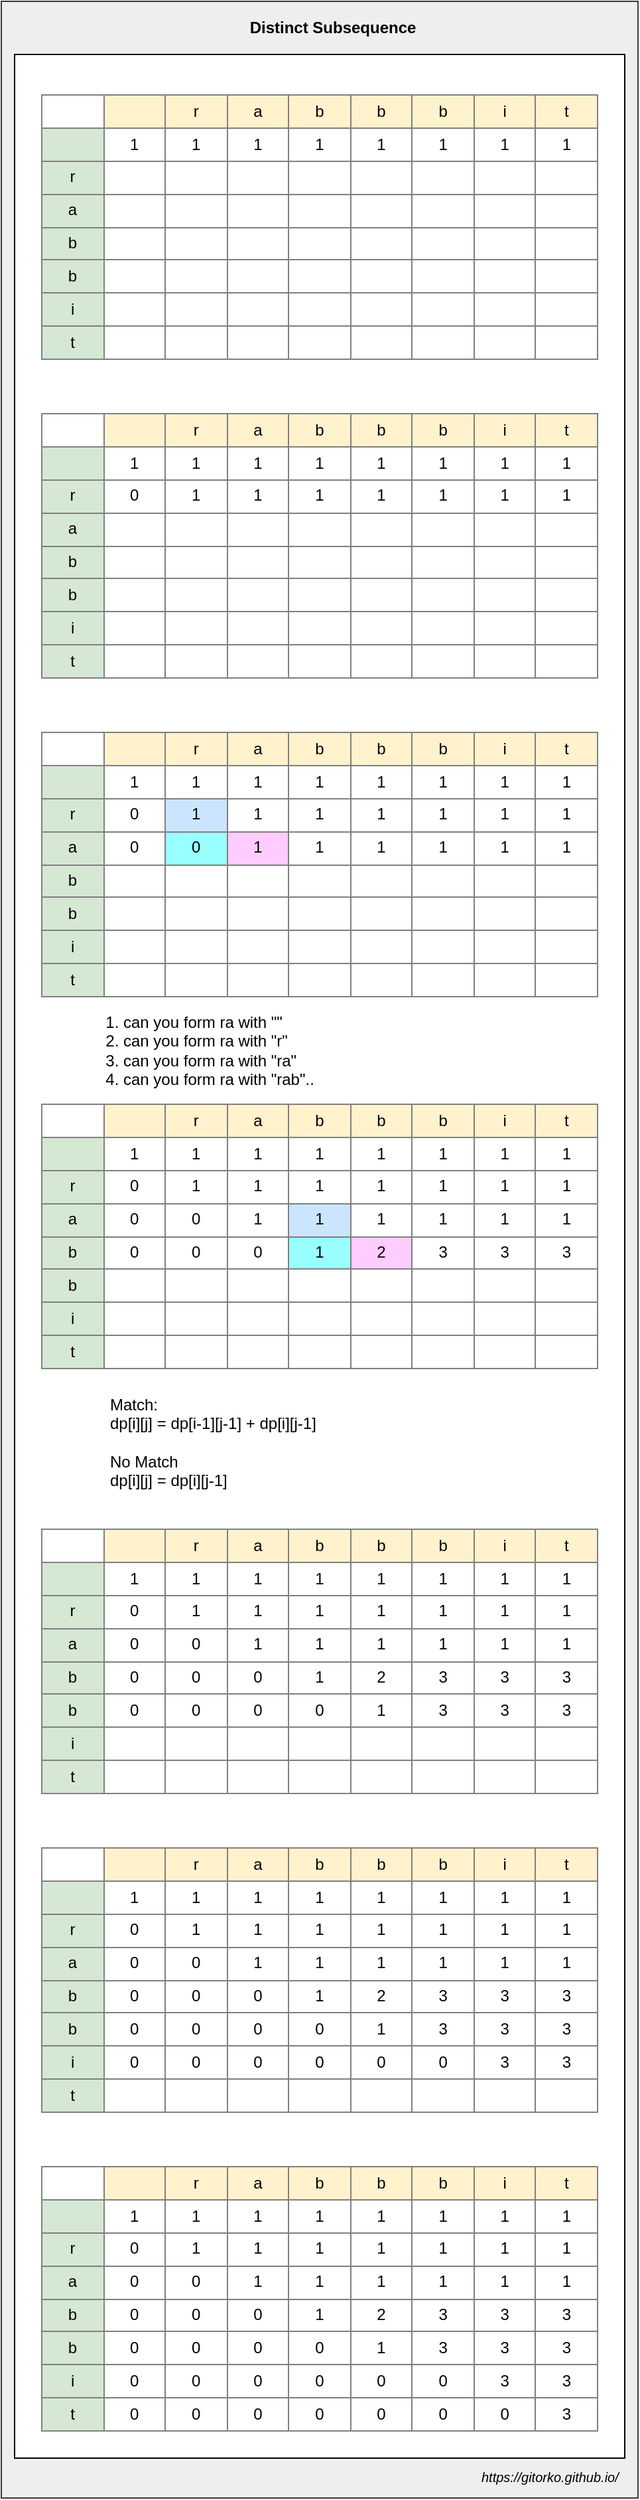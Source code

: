 <mxfile version="12.6.5" type="device"><diagram id="G3ykv4bcYVQ4T4SV8EcN" name="Page-1"><mxGraphModel dx="922" dy="710" grid="1" gridSize="10" guides="1" tooltips="1" connect="1" arrows="1" fold="1" page="1" pageScale="1" pageWidth="500" pageHeight="1200" math="0" shadow="0"><root><mxCell id="0"/><mxCell id="1" parent="0"/><mxCell id="aNsXy3S4o71KI7K6fqU3-11" value="" style="rounded=0;whiteSpace=wrap;html=1;align=left;fillColor=#eeeeee;strokeColor=#36393d;" vertex="1" parent="1"><mxGeometry x="40" y="30" width="480" height="1880" as="geometry"/></mxCell><mxCell id="aNsXy3S4o71KI7K6fqU3-10" value="" style="rounded=0;whiteSpace=wrap;html=1;align=left;" vertex="1" parent="1"><mxGeometry x="50" y="70" width="460" height="1810" as="geometry"/></mxCell><mxCell id="aNsXy3S4o71KI7K6fqU3-1" value="&lt;table border=&quot;1&quot; width=&quot;100%&quot; style=&quot;width: 100% ; height: 100% ; border-collapse: collapse&quot;&gt;&lt;tbody&gt;&lt;tr&gt;&lt;td&gt;&lt;br&gt;&lt;/td&gt;&lt;td style=&quot;background-color: rgb(255 , 242 , 204)&quot;&gt;&amp;nbsp;&lt;/td&gt;&lt;td style=&quot;background-color: rgb(255 , 242 , 204)&quot;&gt;r&lt;/td&gt;&lt;td style=&quot;background-color: rgb(255 , 242 , 204)&quot;&gt;a&lt;/td&gt;&lt;td style=&quot;background-color: rgb(255 , 242 , 204)&quot;&gt;b&lt;/td&gt;&lt;td style=&quot;background-color: rgb(255 , 242 , 204)&quot;&gt;b&lt;/td&gt;&lt;td style=&quot;background-color: rgb(255 , 242 , 204)&quot;&gt;b&lt;/td&gt;&lt;td style=&quot;background-color: rgb(255 , 242 , 204)&quot;&gt;i&lt;/td&gt;&lt;td style=&quot;background-color: rgb(255 , 242 , 204)&quot;&gt;t&lt;/td&gt;&lt;/tr&gt;&lt;tr&gt;&lt;td style=&quot;background-color: rgb(213 , 232 , 212)&quot;&gt;&lt;br&gt;&lt;/td&gt;&lt;td&gt;1&lt;/td&gt;&lt;td&gt;1&lt;/td&gt;&lt;td&gt;1&lt;/td&gt;&lt;td&gt;1&lt;/td&gt;&lt;td&gt;1&lt;/td&gt;&lt;td&gt;1&lt;/td&gt;&lt;td&gt;1&lt;/td&gt;&lt;td&gt;1&lt;/td&gt;&lt;/tr&gt;&lt;tr&gt;&lt;td style=&quot;background-color: rgb(213 , 232 , 212)&quot;&gt;r&lt;/td&gt;&lt;td&gt;&lt;br&gt;&lt;/td&gt;&lt;td&gt;&lt;br&gt;&lt;/td&gt;&lt;td&gt;&lt;br&gt;&lt;/td&gt;&lt;td&gt;&lt;br&gt;&lt;/td&gt;&lt;td&gt;&lt;br&gt;&lt;/td&gt;&lt;td&gt;&lt;br&gt;&lt;/td&gt;&lt;td&gt;&lt;br&gt;&lt;/td&gt;&lt;td&gt;&lt;br&gt;&lt;/td&gt;&lt;/tr&gt;&lt;tr&gt;&lt;td style=&quot;background-color: rgb(213 , 232 , 212)&quot;&gt;a&lt;/td&gt;&lt;td&gt;&lt;br&gt;&lt;/td&gt;&lt;td&gt;&lt;br&gt;&lt;/td&gt;&lt;td&gt;&lt;br&gt;&lt;/td&gt;&lt;td&gt;&lt;br&gt;&lt;/td&gt;&lt;td&gt;&lt;br&gt;&lt;/td&gt;&lt;td&gt;&lt;br&gt;&lt;/td&gt;&lt;td&gt;&lt;br&gt;&lt;/td&gt;&lt;td&gt;&lt;br&gt;&lt;/td&gt;&lt;/tr&gt;&lt;tr&gt;&lt;td style=&quot;background-color: rgb(213 , 232 , 212)&quot;&gt;b&lt;/td&gt;&lt;td&gt;&lt;br&gt;&lt;/td&gt;&lt;td&gt;&lt;br&gt;&lt;/td&gt;&lt;td&gt;&lt;br&gt;&lt;/td&gt;&lt;td&gt;&lt;br&gt;&lt;/td&gt;&lt;td&gt;&lt;br&gt;&lt;/td&gt;&lt;td&gt;&lt;br&gt;&lt;/td&gt;&lt;td&gt;&lt;br&gt;&lt;/td&gt;&lt;td&gt;&lt;br&gt;&lt;/td&gt;&lt;/tr&gt;&lt;tr&gt;&lt;td style=&quot;background-color: rgb(213 , 232 , 212)&quot;&gt;b&lt;/td&gt;&lt;td&gt;&lt;br&gt;&lt;/td&gt;&lt;td&gt;&lt;br&gt;&lt;/td&gt;&lt;td&gt;&lt;br&gt;&lt;/td&gt;&lt;td&gt;&lt;br&gt;&lt;/td&gt;&lt;td&gt;&lt;br&gt;&lt;/td&gt;&lt;td&gt;&lt;br&gt;&lt;/td&gt;&lt;td&gt;&lt;br&gt;&lt;/td&gt;&lt;td&gt;&lt;br&gt;&lt;/td&gt;&lt;/tr&gt;&lt;tr&gt;&lt;td style=&quot;background-color: rgb(213 , 232 , 212)&quot;&gt;i&lt;/td&gt;&lt;td&gt;&lt;br&gt;&lt;/td&gt;&lt;td&gt;&lt;br&gt;&lt;/td&gt;&lt;td&gt;&lt;br&gt;&lt;/td&gt;&lt;td&gt;&lt;br&gt;&lt;/td&gt;&lt;td&gt;&lt;br&gt;&lt;/td&gt;&lt;td&gt;&lt;br&gt;&lt;/td&gt;&lt;td&gt;&lt;br&gt;&lt;/td&gt;&lt;td&gt;&lt;br&gt;&lt;/td&gt;&lt;/tr&gt;&lt;tr&gt;&lt;td style=&quot;background-color: rgb(213 , 232 , 212)&quot;&gt;t&lt;/td&gt;&lt;td&gt;&lt;br&gt;&lt;/td&gt;&lt;td&gt;&lt;br&gt;&lt;/td&gt;&lt;td&gt;&lt;br&gt;&lt;/td&gt;&lt;td&gt;&lt;br&gt;&lt;/td&gt;&lt;td&gt;&lt;br&gt;&lt;/td&gt;&lt;td&gt;&lt;br&gt;&lt;/td&gt;&lt;td&gt;&lt;br&gt;&lt;/td&gt;&lt;td&gt;&lt;br&gt;&lt;/td&gt;&lt;/tr&gt;&lt;/tbody&gt;&lt;/table&gt;" style="text;html=1;strokeColor=none;fillColor=none;overflow=fill;align=center;" vertex="1" parent="1"><mxGeometry x="70" y="100" width="420" height="200" as="geometry"/></mxCell><mxCell id="aNsXy3S4o71KI7K6fqU3-2" value="&lt;table border=&quot;1&quot; width=&quot;100%&quot; style=&quot;width: 100% ; height: 100% ; border-collapse: collapse&quot;&gt;&lt;tbody&gt;&lt;tr&gt;&lt;td&gt;&lt;br&gt;&lt;/td&gt;&lt;td style=&quot;background-color: rgb(255 , 242 , 204)&quot;&gt;&amp;nbsp;&lt;/td&gt;&lt;td style=&quot;background-color: rgb(255 , 242 , 204)&quot;&gt;r&lt;/td&gt;&lt;td style=&quot;background-color: rgb(255 , 242 , 204)&quot;&gt;a&lt;/td&gt;&lt;td style=&quot;background-color: rgb(255 , 242 , 204)&quot;&gt;b&lt;/td&gt;&lt;td style=&quot;background-color: rgb(255 , 242 , 204)&quot;&gt;b&lt;/td&gt;&lt;td style=&quot;background-color: rgb(255 , 242 , 204)&quot;&gt;b&lt;/td&gt;&lt;td style=&quot;background-color: rgb(255 , 242 , 204)&quot;&gt;i&lt;/td&gt;&lt;td style=&quot;background-color: rgb(255 , 242 , 204)&quot;&gt;t&lt;/td&gt;&lt;/tr&gt;&lt;tr&gt;&lt;td style=&quot;background-color: rgb(213 , 232 , 212)&quot;&gt;&lt;br&gt;&lt;/td&gt;&lt;td&gt;1&lt;/td&gt;&lt;td&gt;1&lt;/td&gt;&lt;td&gt;1&lt;/td&gt;&lt;td&gt;1&lt;/td&gt;&lt;td&gt;1&lt;/td&gt;&lt;td&gt;1&lt;/td&gt;&lt;td&gt;1&lt;/td&gt;&lt;td&gt;1&lt;/td&gt;&lt;/tr&gt;&lt;tr&gt;&lt;td style=&quot;background-color: rgb(213 , 232 , 212)&quot;&gt;r&lt;/td&gt;&lt;td&gt;0&lt;/td&gt;&lt;td&gt;1&lt;/td&gt;&lt;td&gt;1&lt;/td&gt;&lt;td&gt;1&lt;/td&gt;&lt;td&gt;1&lt;/td&gt;&lt;td&gt;1&lt;/td&gt;&lt;td&gt;1&lt;/td&gt;&lt;td&gt;1&lt;/td&gt;&lt;/tr&gt;&lt;tr&gt;&lt;td style=&quot;background-color: rgb(213 , 232 , 212)&quot;&gt;a&lt;/td&gt;&lt;td&gt;&lt;br&gt;&lt;/td&gt;&lt;td&gt;&lt;br&gt;&lt;/td&gt;&lt;td&gt;&lt;br&gt;&lt;/td&gt;&lt;td&gt;&lt;br&gt;&lt;/td&gt;&lt;td&gt;&lt;br&gt;&lt;/td&gt;&lt;td&gt;&lt;br&gt;&lt;/td&gt;&lt;td&gt;&lt;br&gt;&lt;/td&gt;&lt;td&gt;&lt;br&gt;&lt;/td&gt;&lt;/tr&gt;&lt;tr&gt;&lt;td style=&quot;background-color: rgb(213 , 232 , 212)&quot;&gt;b&lt;/td&gt;&lt;td&gt;&lt;br&gt;&lt;/td&gt;&lt;td&gt;&lt;br&gt;&lt;/td&gt;&lt;td&gt;&lt;br&gt;&lt;/td&gt;&lt;td&gt;&lt;br&gt;&lt;/td&gt;&lt;td&gt;&lt;br&gt;&lt;/td&gt;&lt;td&gt;&lt;br&gt;&lt;/td&gt;&lt;td&gt;&lt;br&gt;&lt;/td&gt;&lt;td&gt;&lt;br&gt;&lt;/td&gt;&lt;/tr&gt;&lt;tr&gt;&lt;td style=&quot;background-color: rgb(213 , 232 , 212)&quot;&gt;b&lt;/td&gt;&lt;td&gt;&lt;br&gt;&lt;/td&gt;&lt;td&gt;&lt;br&gt;&lt;/td&gt;&lt;td&gt;&lt;br&gt;&lt;/td&gt;&lt;td&gt;&lt;br&gt;&lt;/td&gt;&lt;td&gt;&lt;br&gt;&lt;/td&gt;&lt;td&gt;&lt;br&gt;&lt;/td&gt;&lt;td&gt;&lt;br&gt;&lt;/td&gt;&lt;td&gt;&lt;br&gt;&lt;/td&gt;&lt;/tr&gt;&lt;tr&gt;&lt;td style=&quot;background-color: rgb(213 , 232 , 212)&quot;&gt;i&lt;/td&gt;&lt;td&gt;&lt;br&gt;&lt;/td&gt;&lt;td&gt;&lt;br&gt;&lt;/td&gt;&lt;td&gt;&lt;br&gt;&lt;/td&gt;&lt;td&gt;&lt;br&gt;&lt;/td&gt;&lt;td&gt;&lt;br&gt;&lt;/td&gt;&lt;td&gt;&lt;br&gt;&lt;/td&gt;&lt;td&gt;&lt;br&gt;&lt;/td&gt;&lt;td&gt;&lt;br&gt;&lt;/td&gt;&lt;/tr&gt;&lt;tr&gt;&lt;td style=&quot;background-color: rgb(213 , 232 , 212)&quot;&gt;t&lt;/td&gt;&lt;td&gt;&lt;br&gt;&lt;/td&gt;&lt;td&gt;&lt;br&gt;&lt;/td&gt;&lt;td&gt;&lt;br&gt;&lt;/td&gt;&lt;td&gt;&lt;br&gt;&lt;/td&gt;&lt;td&gt;&lt;br&gt;&lt;/td&gt;&lt;td&gt;&lt;br&gt;&lt;/td&gt;&lt;td&gt;&lt;br&gt;&lt;/td&gt;&lt;td&gt;&lt;br&gt;&lt;/td&gt;&lt;/tr&gt;&lt;/tbody&gt;&lt;/table&gt;" style="text;html=1;strokeColor=none;fillColor=none;overflow=fill;align=center;" vertex="1" parent="1"><mxGeometry x="70" y="340" width="420" height="200" as="geometry"/></mxCell><mxCell id="aNsXy3S4o71KI7K6fqU3-3" value="&lt;table border=&quot;1&quot; width=&quot;100%&quot; style=&quot;width: 100% ; height: 100% ; border-collapse: collapse&quot;&gt;&lt;tbody&gt;&lt;tr&gt;&lt;td&gt;&lt;br&gt;&lt;/td&gt;&lt;td style=&quot;background-color: rgb(255 , 242 , 204)&quot;&gt;&amp;nbsp;&lt;/td&gt;&lt;td style=&quot;background-color: rgb(255 , 242 , 204)&quot;&gt;r&lt;/td&gt;&lt;td style=&quot;background-color: rgb(255 , 242 , 204)&quot;&gt;a&lt;/td&gt;&lt;td style=&quot;background-color: rgb(255 , 242 , 204)&quot;&gt;b&lt;/td&gt;&lt;td style=&quot;background-color: rgb(255 , 242 , 204)&quot;&gt;b&lt;/td&gt;&lt;td style=&quot;background-color: rgb(255 , 242 , 204)&quot;&gt;b&lt;/td&gt;&lt;td style=&quot;background-color: rgb(255 , 242 , 204)&quot;&gt;i&lt;/td&gt;&lt;td style=&quot;background-color: rgb(255 , 242 , 204)&quot;&gt;t&lt;/td&gt;&lt;/tr&gt;&lt;tr&gt;&lt;td style=&quot;background-color: rgb(213 , 232 , 212)&quot;&gt;&lt;br&gt;&lt;/td&gt;&lt;td&gt;1&lt;/td&gt;&lt;td&gt;1&lt;/td&gt;&lt;td&gt;1&lt;/td&gt;&lt;td&gt;1&lt;/td&gt;&lt;td&gt;1&lt;/td&gt;&lt;td&gt;1&lt;/td&gt;&lt;td&gt;1&lt;/td&gt;&lt;td&gt;1&lt;/td&gt;&lt;/tr&gt;&lt;tr&gt;&lt;td style=&quot;background-color: rgb(213 , 232 , 212)&quot;&gt;r&lt;/td&gt;&lt;td&gt;0&lt;/td&gt;&lt;td style=&quot;background-color: rgb(204 , 229 , 255)&quot;&gt;1&lt;/td&gt;&lt;td&gt;1&lt;/td&gt;&lt;td&gt;1&lt;/td&gt;&lt;td&gt;1&lt;/td&gt;&lt;td&gt;1&lt;/td&gt;&lt;td&gt;1&lt;/td&gt;&lt;td&gt;1&lt;/td&gt;&lt;/tr&gt;&lt;tr&gt;&lt;td style=&quot;background-color: rgb(213 , 232 , 212)&quot;&gt;a&lt;/td&gt;&lt;td&gt;0&lt;/td&gt;&lt;td style=&quot;background-color: rgb(153 , 255 , 255)&quot;&gt;0&lt;/td&gt;&lt;td style=&quot;background-color: rgb(255 , 204 , 255)&quot;&gt;1&lt;/td&gt;&lt;td&gt;1&lt;/td&gt;&lt;td&gt;1&lt;/td&gt;&lt;td&gt;1&lt;/td&gt;&lt;td&gt;1&lt;/td&gt;&lt;td&gt;1&lt;/td&gt;&lt;/tr&gt;&lt;tr&gt;&lt;td style=&quot;background-color: rgb(213 , 232 , 212)&quot;&gt;b&lt;/td&gt;&lt;td&gt;&lt;br&gt;&lt;/td&gt;&lt;td&gt;&lt;br&gt;&lt;/td&gt;&lt;td&gt;&lt;br&gt;&lt;/td&gt;&lt;td&gt;&lt;br&gt;&lt;/td&gt;&lt;td&gt;&lt;br&gt;&lt;/td&gt;&lt;td&gt;&lt;br&gt;&lt;/td&gt;&lt;td&gt;&lt;br&gt;&lt;/td&gt;&lt;td&gt;&lt;br&gt;&lt;/td&gt;&lt;/tr&gt;&lt;tr&gt;&lt;td style=&quot;background-color: rgb(213 , 232 , 212)&quot;&gt;b&lt;/td&gt;&lt;td&gt;&lt;br&gt;&lt;/td&gt;&lt;td&gt;&lt;br&gt;&lt;/td&gt;&lt;td&gt;&lt;br&gt;&lt;/td&gt;&lt;td&gt;&lt;br&gt;&lt;/td&gt;&lt;td&gt;&lt;br&gt;&lt;/td&gt;&lt;td&gt;&lt;br&gt;&lt;/td&gt;&lt;td&gt;&lt;br&gt;&lt;/td&gt;&lt;td&gt;&lt;br&gt;&lt;/td&gt;&lt;/tr&gt;&lt;tr&gt;&lt;td style=&quot;background-color: rgb(213 , 232 , 212)&quot;&gt;i&lt;/td&gt;&lt;td&gt;&lt;br&gt;&lt;/td&gt;&lt;td&gt;&lt;br&gt;&lt;/td&gt;&lt;td&gt;&lt;br&gt;&lt;/td&gt;&lt;td&gt;&lt;br&gt;&lt;/td&gt;&lt;td&gt;&lt;br&gt;&lt;/td&gt;&lt;td&gt;&lt;br&gt;&lt;/td&gt;&lt;td&gt;&lt;br&gt;&lt;/td&gt;&lt;td&gt;&lt;br&gt;&lt;/td&gt;&lt;/tr&gt;&lt;tr&gt;&lt;td style=&quot;background-color: rgb(213 , 232 , 212)&quot;&gt;t&lt;/td&gt;&lt;td&gt;&lt;br&gt;&lt;/td&gt;&lt;td&gt;&lt;br&gt;&lt;/td&gt;&lt;td&gt;&lt;br&gt;&lt;/td&gt;&lt;td&gt;&lt;br&gt;&lt;/td&gt;&lt;td&gt;&lt;br&gt;&lt;/td&gt;&lt;td&gt;&lt;br&gt;&lt;/td&gt;&lt;td&gt;&lt;br&gt;&lt;/td&gt;&lt;td&gt;&lt;br&gt;&lt;/td&gt;&lt;/tr&gt;&lt;/tbody&gt;&lt;/table&gt;" style="text;html=1;strokeColor=none;fillColor=none;overflow=fill;align=center;" vertex="1" parent="1"><mxGeometry x="70" y="580" width="420" height="200" as="geometry"/></mxCell><mxCell id="aNsXy3S4o71KI7K6fqU3-4" value="&lt;table border=&quot;1&quot; width=&quot;100%&quot; style=&quot;width: 100% ; height: 100% ; border-collapse: collapse&quot;&gt;&lt;tbody&gt;&lt;tr&gt;&lt;td&gt;&lt;br&gt;&lt;/td&gt;&lt;td style=&quot;background-color: rgb(255 , 242 , 204)&quot;&gt;&amp;nbsp;&lt;/td&gt;&lt;td style=&quot;background-color: rgb(255 , 242 , 204)&quot;&gt;r&lt;/td&gt;&lt;td style=&quot;background-color: rgb(255 , 242 , 204)&quot;&gt;a&lt;/td&gt;&lt;td style=&quot;background-color: rgb(255 , 242 , 204)&quot;&gt;b&lt;/td&gt;&lt;td style=&quot;background-color: rgb(255 , 242 , 204)&quot;&gt;b&lt;/td&gt;&lt;td style=&quot;background-color: rgb(255 , 242 , 204)&quot;&gt;b&lt;/td&gt;&lt;td style=&quot;background-color: rgb(255 , 242 , 204)&quot;&gt;i&lt;/td&gt;&lt;td style=&quot;background-color: rgb(255 , 242 , 204)&quot;&gt;t&lt;/td&gt;&lt;/tr&gt;&lt;tr&gt;&lt;td style=&quot;background-color: rgb(213 , 232 , 212)&quot;&gt;&lt;br&gt;&lt;/td&gt;&lt;td&gt;1&lt;/td&gt;&lt;td&gt;1&lt;/td&gt;&lt;td&gt;1&lt;/td&gt;&lt;td&gt;1&lt;/td&gt;&lt;td&gt;1&lt;/td&gt;&lt;td&gt;1&lt;/td&gt;&lt;td&gt;1&lt;/td&gt;&lt;td&gt;1&lt;/td&gt;&lt;/tr&gt;&lt;tr&gt;&lt;td style=&quot;background-color: rgb(213 , 232 , 212)&quot;&gt;r&lt;/td&gt;&lt;td&gt;0&lt;/td&gt;&lt;td&gt;1&lt;/td&gt;&lt;td&gt;1&lt;/td&gt;&lt;td&gt;1&lt;/td&gt;&lt;td&gt;1&lt;/td&gt;&lt;td&gt;1&lt;/td&gt;&lt;td&gt;1&lt;/td&gt;&lt;td&gt;1&lt;/td&gt;&lt;/tr&gt;&lt;tr&gt;&lt;td style=&quot;background-color: rgb(213 , 232 , 212)&quot;&gt;a&lt;/td&gt;&lt;td&gt;0&lt;/td&gt;&lt;td&gt;0&lt;/td&gt;&lt;td&gt;1&lt;/td&gt;&lt;td style=&quot;background-color: rgb(204 , 229 , 255)&quot;&gt;1&lt;/td&gt;&lt;td&gt;1&lt;/td&gt;&lt;td&gt;1&lt;/td&gt;&lt;td&gt;1&lt;/td&gt;&lt;td&gt;1&lt;/td&gt;&lt;/tr&gt;&lt;tr&gt;&lt;td style=&quot;background-color: rgb(213 , 232 , 212)&quot;&gt;b&lt;/td&gt;&lt;td&gt;0&lt;/td&gt;&lt;td&gt;0&lt;/td&gt;&lt;td&gt;0&lt;/td&gt;&lt;td style=&quot;background-color: rgb(153 , 255 , 255)&quot;&gt;1&lt;/td&gt;&lt;td style=&quot;background-color: rgb(255 , 204 , 255)&quot;&gt;2&lt;/td&gt;&lt;td&gt;3&lt;/td&gt;&lt;td&gt;3&lt;/td&gt;&lt;td&gt;3&lt;/td&gt;&lt;/tr&gt;&lt;tr&gt;&lt;td style=&quot;background-color: rgb(213 , 232 , 212)&quot;&gt;b&lt;/td&gt;&lt;td&gt;&lt;br&gt;&lt;/td&gt;&lt;td&gt;&lt;br&gt;&lt;/td&gt;&lt;td&gt;&lt;br&gt;&lt;/td&gt;&lt;td&gt;&lt;br&gt;&lt;/td&gt;&lt;td&gt;&lt;br&gt;&lt;/td&gt;&lt;td&gt;&lt;br&gt;&lt;/td&gt;&lt;td&gt;&lt;br&gt;&lt;/td&gt;&lt;td&gt;&lt;br&gt;&lt;/td&gt;&lt;/tr&gt;&lt;tr&gt;&lt;td style=&quot;background-color: rgb(213 , 232 , 212)&quot;&gt;i&lt;/td&gt;&lt;td&gt;&lt;br&gt;&lt;/td&gt;&lt;td&gt;&lt;br&gt;&lt;/td&gt;&lt;td&gt;&lt;br&gt;&lt;/td&gt;&lt;td&gt;&lt;br&gt;&lt;/td&gt;&lt;td&gt;&lt;br&gt;&lt;/td&gt;&lt;td&gt;&lt;br&gt;&lt;/td&gt;&lt;td&gt;&lt;br&gt;&lt;/td&gt;&lt;td&gt;&lt;br&gt;&lt;/td&gt;&lt;/tr&gt;&lt;tr&gt;&lt;td style=&quot;background-color: rgb(213 , 232 , 212)&quot;&gt;t&lt;/td&gt;&lt;td&gt;&lt;br&gt;&lt;/td&gt;&lt;td&gt;&lt;br&gt;&lt;/td&gt;&lt;td&gt;&lt;br&gt;&lt;/td&gt;&lt;td&gt;&lt;br&gt;&lt;/td&gt;&lt;td&gt;&lt;br&gt;&lt;/td&gt;&lt;td&gt;&lt;br&gt;&lt;/td&gt;&lt;td&gt;&lt;br&gt;&lt;/td&gt;&lt;td&gt;&lt;br&gt;&lt;/td&gt;&lt;/tr&gt;&lt;/tbody&gt;&lt;/table&gt;" style="text;html=1;strokeColor=none;fillColor=none;overflow=fill;align=center;" vertex="1" parent="1"><mxGeometry x="70" y="860" width="420" height="200" as="geometry"/></mxCell><mxCell id="aNsXy3S4o71KI7K6fqU3-5" value="&lt;table border=&quot;1&quot; width=&quot;100%&quot; style=&quot;width: 100% ; height: 100% ; border-collapse: collapse&quot;&gt;&lt;tbody&gt;&lt;tr&gt;&lt;td&gt;&lt;br&gt;&lt;/td&gt;&lt;td style=&quot;background-color: rgb(255 , 242 , 204)&quot;&gt;&amp;nbsp;&lt;/td&gt;&lt;td style=&quot;background-color: rgb(255 , 242 , 204)&quot;&gt;r&lt;/td&gt;&lt;td style=&quot;background-color: rgb(255 , 242 , 204)&quot;&gt;a&lt;/td&gt;&lt;td style=&quot;background-color: rgb(255 , 242 , 204)&quot;&gt;b&lt;/td&gt;&lt;td style=&quot;background-color: rgb(255 , 242 , 204)&quot;&gt;b&lt;/td&gt;&lt;td style=&quot;background-color: rgb(255 , 242 , 204)&quot;&gt;b&lt;/td&gt;&lt;td style=&quot;background-color: rgb(255 , 242 , 204)&quot;&gt;i&lt;/td&gt;&lt;td style=&quot;background-color: rgb(255 , 242 , 204)&quot;&gt;t&lt;/td&gt;&lt;/tr&gt;&lt;tr&gt;&lt;td style=&quot;background-color: rgb(213 , 232 , 212)&quot;&gt;&lt;br&gt;&lt;/td&gt;&lt;td&gt;1&lt;/td&gt;&lt;td&gt;1&lt;/td&gt;&lt;td&gt;1&lt;/td&gt;&lt;td&gt;1&lt;/td&gt;&lt;td&gt;1&lt;/td&gt;&lt;td&gt;1&lt;/td&gt;&lt;td&gt;1&lt;/td&gt;&lt;td&gt;1&lt;/td&gt;&lt;/tr&gt;&lt;tr&gt;&lt;td style=&quot;background-color: rgb(213 , 232 , 212)&quot;&gt;r&lt;/td&gt;&lt;td&gt;0&lt;/td&gt;&lt;td&gt;1&lt;/td&gt;&lt;td&gt;1&lt;/td&gt;&lt;td&gt;1&lt;/td&gt;&lt;td&gt;1&lt;/td&gt;&lt;td&gt;1&lt;/td&gt;&lt;td&gt;1&lt;/td&gt;&lt;td&gt;1&lt;/td&gt;&lt;/tr&gt;&lt;tr&gt;&lt;td style=&quot;background-color: rgb(213 , 232 , 212)&quot;&gt;a&lt;/td&gt;&lt;td&gt;0&lt;/td&gt;&lt;td&gt;0&lt;/td&gt;&lt;td&gt;1&lt;/td&gt;&lt;td&gt;1&lt;/td&gt;&lt;td&gt;1&lt;/td&gt;&lt;td&gt;1&lt;/td&gt;&lt;td&gt;1&lt;/td&gt;&lt;td&gt;1&lt;/td&gt;&lt;/tr&gt;&lt;tr&gt;&lt;td style=&quot;background-color: rgb(213 , 232 , 212)&quot;&gt;b&lt;/td&gt;&lt;td&gt;0&lt;/td&gt;&lt;td&gt;0&lt;/td&gt;&lt;td&gt;0&lt;/td&gt;&lt;td&gt;1&lt;/td&gt;&lt;td&gt;2&lt;/td&gt;&lt;td&gt;3&lt;/td&gt;&lt;td&gt;3&lt;/td&gt;&lt;td&gt;3&lt;/td&gt;&lt;/tr&gt;&lt;tr&gt;&lt;td style=&quot;background-color: rgb(213 , 232 , 212)&quot;&gt;b&lt;/td&gt;&lt;td&gt;0&lt;/td&gt;&lt;td&gt;0&lt;/td&gt;&lt;td&gt;0&lt;/td&gt;&lt;td&gt;0&lt;/td&gt;&lt;td&gt;1&lt;/td&gt;&lt;td&gt;3&lt;/td&gt;&lt;td&gt;3&lt;/td&gt;&lt;td&gt;3&lt;/td&gt;&lt;/tr&gt;&lt;tr&gt;&lt;td style=&quot;background-color: rgb(213 , 232 , 212)&quot;&gt;i&lt;/td&gt;&lt;td&gt;&lt;br&gt;&lt;/td&gt;&lt;td&gt;&lt;br&gt;&lt;/td&gt;&lt;td&gt;&lt;br&gt;&lt;/td&gt;&lt;td&gt;&lt;br&gt;&lt;/td&gt;&lt;td&gt;&lt;br&gt;&lt;/td&gt;&lt;td&gt;&lt;br&gt;&lt;/td&gt;&lt;td&gt;&lt;br&gt;&lt;/td&gt;&lt;td&gt;&lt;br&gt;&lt;/td&gt;&lt;/tr&gt;&lt;tr&gt;&lt;td style=&quot;background-color: rgb(213 , 232 , 212)&quot;&gt;t&lt;/td&gt;&lt;td&gt;&lt;br&gt;&lt;/td&gt;&lt;td&gt;&lt;br&gt;&lt;/td&gt;&lt;td&gt;&lt;br&gt;&lt;/td&gt;&lt;td&gt;&lt;br&gt;&lt;/td&gt;&lt;td&gt;&lt;br&gt;&lt;/td&gt;&lt;td&gt;&lt;br&gt;&lt;/td&gt;&lt;td&gt;&lt;br&gt;&lt;/td&gt;&lt;td&gt;&lt;br&gt;&lt;/td&gt;&lt;/tr&gt;&lt;/tbody&gt;&lt;/table&gt;" style="text;html=1;strokeColor=none;fillColor=none;overflow=fill;align=center;" vertex="1" parent="1"><mxGeometry x="70" y="1180" width="420" height="200" as="geometry"/></mxCell><mxCell id="aNsXy3S4o71KI7K6fqU3-6" value="&lt;table border=&quot;1&quot; width=&quot;100%&quot; style=&quot;width: 100% ; height: 100% ; border-collapse: collapse&quot;&gt;&lt;tbody&gt;&lt;tr&gt;&lt;td&gt;&lt;br&gt;&lt;/td&gt;&lt;td style=&quot;background-color: rgb(255 , 242 , 204)&quot;&gt;&amp;nbsp;&lt;/td&gt;&lt;td style=&quot;background-color: rgb(255 , 242 , 204)&quot;&gt;r&lt;/td&gt;&lt;td style=&quot;background-color: rgb(255 , 242 , 204)&quot;&gt;a&lt;/td&gt;&lt;td style=&quot;background-color: rgb(255 , 242 , 204)&quot;&gt;b&lt;/td&gt;&lt;td style=&quot;background-color: rgb(255 , 242 , 204)&quot;&gt;b&lt;/td&gt;&lt;td style=&quot;background-color: rgb(255 , 242 , 204)&quot;&gt;b&lt;/td&gt;&lt;td style=&quot;background-color: rgb(255 , 242 , 204)&quot;&gt;i&lt;/td&gt;&lt;td style=&quot;background-color: rgb(255 , 242 , 204)&quot;&gt;t&lt;/td&gt;&lt;/tr&gt;&lt;tr&gt;&lt;td style=&quot;background-color: rgb(213 , 232 , 212)&quot;&gt;&lt;br&gt;&lt;/td&gt;&lt;td&gt;1&lt;/td&gt;&lt;td&gt;1&lt;/td&gt;&lt;td&gt;1&lt;/td&gt;&lt;td&gt;1&lt;/td&gt;&lt;td&gt;1&lt;/td&gt;&lt;td&gt;1&lt;/td&gt;&lt;td&gt;1&lt;/td&gt;&lt;td&gt;1&lt;/td&gt;&lt;/tr&gt;&lt;tr&gt;&lt;td style=&quot;background-color: rgb(213 , 232 , 212)&quot;&gt;r&lt;/td&gt;&lt;td&gt;0&lt;/td&gt;&lt;td&gt;1&lt;/td&gt;&lt;td&gt;1&lt;/td&gt;&lt;td&gt;1&lt;/td&gt;&lt;td&gt;1&lt;/td&gt;&lt;td&gt;1&lt;/td&gt;&lt;td&gt;1&lt;/td&gt;&lt;td&gt;1&lt;/td&gt;&lt;/tr&gt;&lt;tr&gt;&lt;td style=&quot;background-color: rgb(213 , 232 , 212)&quot;&gt;a&lt;/td&gt;&lt;td&gt;0&lt;/td&gt;&lt;td&gt;0&lt;/td&gt;&lt;td&gt;1&lt;/td&gt;&lt;td&gt;1&lt;/td&gt;&lt;td&gt;1&lt;/td&gt;&lt;td&gt;1&lt;/td&gt;&lt;td&gt;1&lt;/td&gt;&lt;td&gt;1&lt;/td&gt;&lt;/tr&gt;&lt;tr&gt;&lt;td style=&quot;background-color: rgb(213 , 232 , 212)&quot;&gt;b&lt;/td&gt;&lt;td&gt;0&lt;/td&gt;&lt;td&gt;0&lt;/td&gt;&lt;td&gt;0&lt;/td&gt;&lt;td&gt;1&lt;/td&gt;&lt;td&gt;2&lt;/td&gt;&lt;td&gt;3&lt;/td&gt;&lt;td&gt;3&lt;/td&gt;&lt;td&gt;3&lt;/td&gt;&lt;/tr&gt;&lt;tr&gt;&lt;td style=&quot;background-color: rgb(213 , 232 , 212)&quot;&gt;b&lt;/td&gt;&lt;td&gt;0&lt;/td&gt;&lt;td&gt;0&lt;/td&gt;&lt;td&gt;0&lt;/td&gt;&lt;td&gt;0&lt;/td&gt;&lt;td&gt;1&lt;/td&gt;&lt;td&gt;3&lt;/td&gt;&lt;td&gt;3&lt;/td&gt;&lt;td&gt;3&lt;/td&gt;&lt;/tr&gt;&lt;tr&gt;&lt;td style=&quot;background-color: rgb(213 , 232 , 212)&quot;&gt;i&lt;/td&gt;&lt;td&gt;0&lt;/td&gt;&lt;td&gt;0&lt;/td&gt;&lt;td&gt;0&lt;/td&gt;&lt;td&gt;0&lt;/td&gt;&lt;td&gt;0&lt;/td&gt;&lt;td&gt;0&lt;/td&gt;&lt;td&gt;3&lt;/td&gt;&lt;td&gt;3&lt;/td&gt;&lt;/tr&gt;&lt;tr&gt;&lt;td style=&quot;background-color: rgb(213 , 232 , 212)&quot;&gt;t&lt;/td&gt;&lt;td&gt;&lt;br&gt;&lt;/td&gt;&lt;td&gt;&lt;br&gt;&lt;/td&gt;&lt;td&gt;&lt;br&gt;&lt;/td&gt;&lt;td&gt;&lt;br&gt;&lt;/td&gt;&lt;td&gt;&lt;br&gt;&lt;/td&gt;&lt;td&gt;&lt;br&gt;&lt;/td&gt;&lt;td&gt;&lt;br&gt;&lt;/td&gt;&lt;td&gt;&lt;br&gt;&lt;/td&gt;&lt;/tr&gt;&lt;/tbody&gt;&lt;/table&gt;" style="text;html=1;strokeColor=none;fillColor=none;overflow=fill;align=center;" vertex="1" parent="1"><mxGeometry x="70" y="1420" width="420" height="200" as="geometry"/></mxCell><mxCell id="aNsXy3S4o71KI7K6fqU3-7" value="&lt;table border=&quot;1&quot; width=&quot;100%&quot; style=&quot;width: 100% ; height: 100% ; border-collapse: collapse&quot;&gt;&lt;tbody&gt;&lt;tr&gt;&lt;td&gt;&lt;br&gt;&lt;/td&gt;&lt;td style=&quot;background-color: rgb(255 , 242 , 204)&quot;&gt;&amp;nbsp;&lt;/td&gt;&lt;td style=&quot;background-color: rgb(255 , 242 , 204)&quot;&gt;r&lt;/td&gt;&lt;td style=&quot;background-color: rgb(255 , 242 , 204)&quot;&gt;a&lt;/td&gt;&lt;td style=&quot;background-color: rgb(255 , 242 , 204)&quot;&gt;b&lt;/td&gt;&lt;td style=&quot;background-color: rgb(255 , 242 , 204)&quot;&gt;b&lt;/td&gt;&lt;td style=&quot;background-color: rgb(255 , 242 , 204)&quot;&gt;b&lt;/td&gt;&lt;td style=&quot;background-color: rgb(255 , 242 , 204)&quot;&gt;i&lt;/td&gt;&lt;td style=&quot;background-color: rgb(255 , 242 , 204)&quot;&gt;t&lt;/td&gt;&lt;/tr&gt;&lt;tr&gt;&lt;td style=&quot;background-color: rgb(213 , 232 , 212)&quot;&gt;&lt;br&gt;&lt;/td&gt;&lt;td&gt;1&lt;/td&gt;&lt;td&gt;1&lt;/td&gt;&lt;td&gt;1&lt;/td&gt;&lt;td&gt;1&lt;/td&gt;&lt;td&gt;1&lt;/td&gt;&lt;td&gt;1&lt;/td&gt;&lt;td&gt;1&lt;/td&gt;&lt;td&gt;1&lt;/td&gt;&lt;/tr&gt;&lt;tr&gt;&lt;td style=&quot;background-color: rgb(213 , 232 , 212)&quot;&gt;r&lt;/td&gt;&lt;td&gt;0&lt;/td&gt;&lt;td&gt;1&lt;/td&gt;&lt;td&gt;1&lt;/td&gt;&lt;td&gt;1&lt;/td&gt;&lt;td&gt;1&lt;/td&gt;&lt;td&gt;1&lt;/td&gt;&lt;td&gt;1&lt;/td&gt;&lt;td&gt;1&lt;/td&gt;&lt;/tr&gt;&lt;tr&gt;&lt;td style=&quot;background-color: rgb(213 , 232 , 212)&quot;&gt;a&lt;/td&gt;&lt;td&gt;0&lt;/td&gt;&lt;td&gt;0&lt;/td&gt;&lt;td&gt;1&lt;/td&gt;&lt;td&gt;1&lt;/td&gt;&lt;td&gt;1&lt;/td&gt;&lt;td&gt;1&lt;/td&gt;&lt;td&gt;1&lt;/td&gt;&lt;td&gt;1&lt;/td&gt;&lt;/tr&gt;&lt;tr&gt;&lt;td style=&quot;background-color: rgb(213 , 232 , 212)&quot;&gt;b&lt;/td&gt;&lt;td&gt;0&lt;/td&gt;&lt;td&gt;0&lt;/td&gt;&lt;td&gt;0&lt;/td&gt;&lt;td&gt;1&lt;/td&gt;&lt;td&gt;2&lt;/td&gt;&lt;td&gt;3&lt;/td&gt;&lt;td&gt;3&lt;/td&gt;&lt;td&gt;3&lt;/td&gt;&lt;/tr&gt;&lt;tr&gt;&lt;td style=&quot;background-color: rgb(213 , 232 , 212)&quot;&gt;b&lt;/td&gt;&lt;td&gt;0&lt;/td&gt;&lt;td&gt;0&lt;/td&gt;&lt;td&gt;0&lt;/td&gt;&lt;td&gt;0&lt;/td&gt;&lt;td&gt;1&lt;/td&gt;&lt;td&gt;3&lt;/td&gt;&lt;td&gt;3&lt;/td&gt;&lt;td&gt;3&lt;/td&gt;&lt;/tr&gt;&lt;tr&gt;&lt;td style=&quot;background-color: rgb(213 , 232 , 212)&quot;&gt;i&lt;/td&gt;&lt;td&gt;0&lt;/td&gt;&lt;td&gt;0&lt;/td&gt;&lt;td&gt;0&lt;/td&gt;&lt;td&gt;0&lt;/td&gt;&lt;td&gt;0&lt;/td&gt;&lt;td&gt;0&lt;/td&gt;&lt;td&gt;3&lt;/td&gt;&lt;td&gt;3&lt;/td&gt;&lt;/tr&gt;&lt;tr&gt;&lt;td style=&quot;background-color: rgb(213 , 232 , 212)&quot;&gt;t&lt;/td&gt;&lt;td&gt;0&lt;/td&gt;&lt;td&gt;0&lt;/td&gt;&lt;td&gt;0&lt;/td&gt;&lt;td&gt;0&lt;/td&gt;&lt;td&gt;0&lt;/td&gt;&lt;td&gt;0&lt;/td&gt;&lt;td&gt;0&lt;/td&gt;&lt;td&gt;3&lt;/td&gt;&lt;/tr&gt;&lt;/tbody&gt;&lt;/table&gt;" style="text;html=1;strokeColor=none;fillColor=none;overflow=fill;align=center;" vertex="1" parent="1"><mxGeometry x="70" y="1660" width="420" height="200" as="geometry"/></mxCell><mxCell id="aNsXy3S4o71KI7K6fqU3-8" value="&lt;ol&gt;&lt;li&gt;can you form ra with &quot;&quot;&lt;/li&gt;&lt;li&gt;can you form ra with &quot;r&quot;&lt;/li&gt;&lt;li&gt;can you form ra with &quot;ra&quot;&lt;/li&gt;&lt;li&gt;can you form ra with &quot;rab&quot;..&lt;/li&gt;&lt;/ol&gt;" style="text;html=1;strokeColor=none;fillColor=none;align=left;verticalAlign=middle;whiteSpace=wrap;rounded=0;" vertex="1" parent="1"><mxGeometry x="90" y="790" width="260" height="60" as="geometry"/></mxCell><mxCell id="aNsXy3S4o71KI7K6fqU3-9" value="&lt;div style=&quot;&quot;&gt;&lt;span&gt;Match:&lt;/span&gt;&lt;/div&gt;dp[i][j] = dp[i-1][j-1] + dp[i][j-1]&lt;br&gt;&lt;br&gt;No Match&lt;br&gt;dp[i][j] = dp[i][j-1]&amp;nbsp;" style="text;html=1;strokeColor=none;fillColor=none;align=left;verticalAlign=middle;whiteSpace=wrap;rounded=0;" vertex="1" parent="1"><mxGeometry x="120" y="1080" width="270" height="70" as="geometry"/></mxCell><mxCell id="aNsXy3S4o71KI7K6fqU3-12" value="Distinct Subsequence" style="text;html=1;strokeColor=none;fillColor=none;align=center;verticalAlign=middle;whiteSpace=wrap;rounded=0;fontStyle=1" vertex="1" parent="1"><mxGeometry x="210" y="40" width="160" height="20" as="geometry"/></mxCell><UserObject label="&lt;i&gt;&lt;font style=&quot;font-size: 10px&quot;&gt;https://gitorko.github.io/&lt;/font&gt;&lt;/i&gt;" link="https://gitorko.github.io/" id="aNsXy3S4o71KI7K6fqU3-13"><mxCell style="text;html=1;" vertex="1" parent="1"><mxGeometry x="400" y="1880" width="110" height="30" as="geometry"/></mxCell></UserObject></root></mxGraphModel></diagram></mxfile>